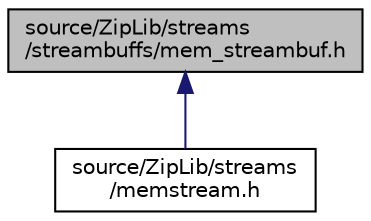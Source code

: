 digraph "source/ZipLib/streams/streambuffs/mem_streambuf.h"
{
 // LATEX_PDF_SIZE
  edge [fontname="Helvetica",fontsize="10",labelfontname="Helvetica",labelfontsize="10"];
  node [fontname="Helvetica",fontsize="10",shape=record];
  Node1 [label="source/ZipLib/streams\l/streambuffs/mem_streambuf.h",height=0.2,width=0.4,color="black", fillcolor="grey75", style="filled", fontcolor="black",tooltip=" "];
  Node1 -> Node2 [dir="back",color="midnightblue",fontsize="10",style="solid",fontname="Helvetica"];
  Node2 [label="source/ZipLib/streams\l/memstream.h",height=0.2,width=0.4,color="black", fillcolor="white", style="filled",URL="$memstream_8h.html",tooltip=" "];
}

